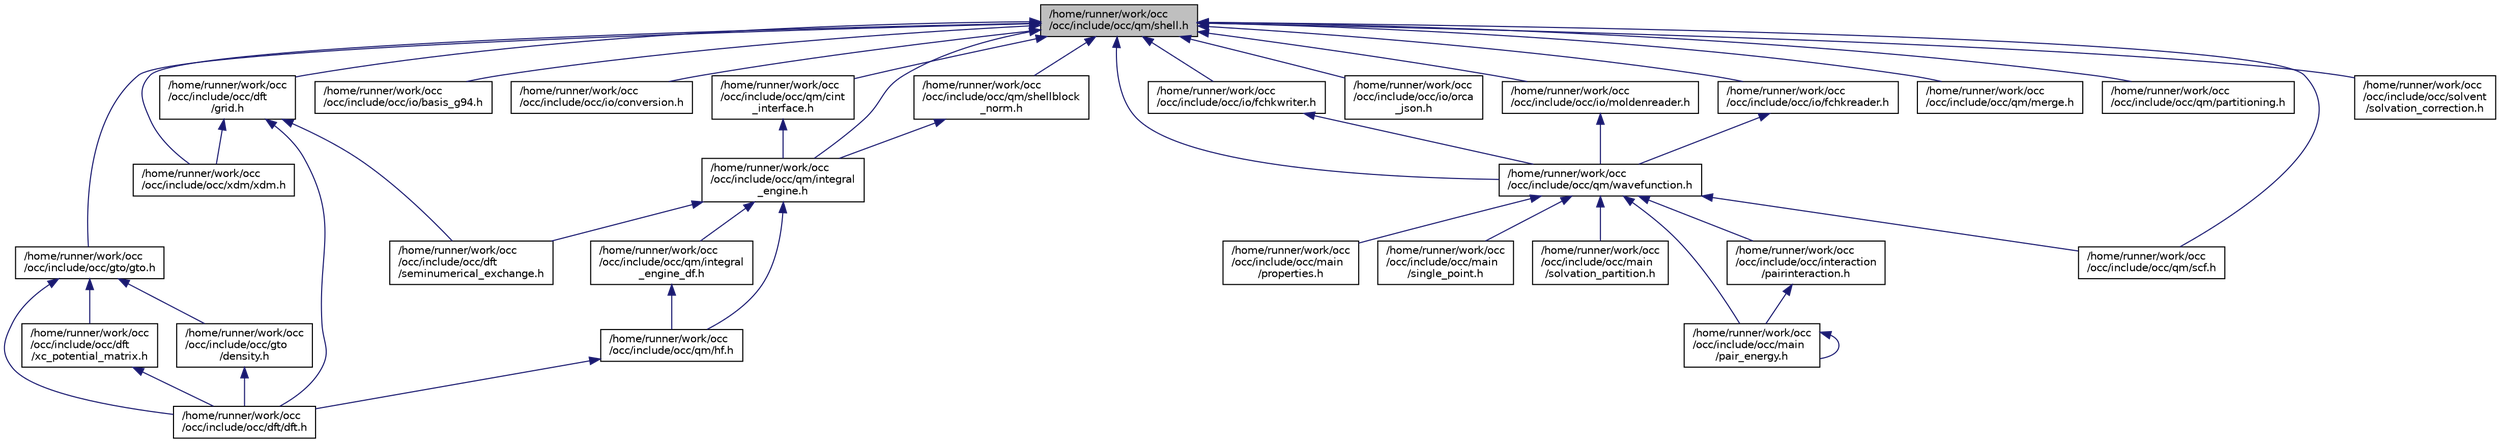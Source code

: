 digraph "/home/runner/work/occ/occ/include/occ/qm/shell.h"
{
 // LATEX_PDF_SIZE
  bgcolor="transparent";
  edge [fontname="Helvetica",fontsize="10",labelfontname="Helvetica",labelfontsize="10"];
  node [fontname="Helvetica",fontsize="10",shape=record];
  Node1 [label="/home/runner/work/occ\l/occ/include/occ/qm/shell.h",height=0.2,width=0.4,color="black", fillcolor="grey75", style="filled", fontcolor="black",tooltip=" "];
  Node1 -> Node2 [dir="back",color="midnightblue",fontsize="10",style="solid",fontname="Helvetica"];
  Node2 [label="/home/runner/work/occ\l/occ/include/occ/dft\l/grid.h",height=0.2,width=0.4,color="black",URL="$grid_8h.html",tooltip=" "];
  Node2 -> Node3 [dir="back",color="midnightblue",fontsize="10",style="solid",fontname="Helvetica"];
  Node3 [label="/home/runner/work/occ\l/occ/include/occ/dft/dft.h",height=0.2,width=0.4,color="black",URL="$dft_8h.html",tooltip=" "];
  Node2 -> Node4 [dir="back",color="midnightblue",fontsize="10",style="solid",fontname="Helvetica"];
  Node4 [label="/home/runner/work/occ\l/occ/include/occ/dft\l/seminumerical_exchange.h",height=0.2,width=0.4,color="black",URL="$seminumerical__exchange_8h.html",tooltip=" "];
  Node2 -> Node5 [dir="back",color="midnightblue",fontsize="10",style="solid",fontname="Helvetica"];
  Node5 [label="/home/runner/work/occ\l/occ/include/occ/xdm/xdm.h",height=0.2,width=0.4,color="black",URL="$xdm_8h.html",tooltip=" "];
  Node1 -> Node6 [dir="back",color="midnightblue",fontsize="10",style="solid",fontname="Helvetica"];
  Node6 [label="/home/runner/work/occ\l/occ/include/occ/gto/gto.h",height=0.2,width=0.4,color="black",URL="$gto_8h.html",tooltip=" "];
  Node6 -> Node3 [dir="back",color="midnightblue",fontsize="10",style="solid",fontname="Helvetica"];
  Node6 -> Node7 [dir="back",color="midnightblue",fontsize="10",style="solid",fontname="Helvetica"];
  Node7 [label="/home/runner/work/occ\l/occ/include/occ/dft\l/xc_potential_matrix.h",height=0.2,width=0.4,color="black",URL="$xc__potential__matrix_8h.html",tooltip=" "];
  Node7 -> Node3 [dir="back",color="midnightblue",fontsize="10",style="solid",fontname="Helvetica"];
  Node6 -> Node8 [dir="back",color="midnightblue",fontsize="10",style="solid",fontname="Helvetica"];
  Node8 [label="/home/runner/work/occ\l/occ/include/occ/gto\l/density.h",height=0.2,width=0.4,color="black",URL="$density_8h.html",tooltip=" "];
  Node8 -> Node3 [dir="back",color="midnightblue",fontsize="10",style="solid",fontname="Helvetica"];
  Node1 -> Node9 [dir="back",color="midnightblue",fontsize="10",style="solid",fontname="Helvetica"];
  Node9 [label="/home/runner/work/occ\l/occ/include/occ/io/basis_g94.h",height=0.2,width=0.4,color="black",URL="$basis__g94_8h.html",tooltip=" "];
  Node1 -> Node10 [dir="back",color="midnightblue",fontsize="10",style="solid",fontname="Helvetica"];
  Node10 [label="/home/runner/work/occ\l/occ/include/occ/io/conversion.h",height=0.2,width=0.4,color="black",URL="$conversion_8h.html",tooltip=" "];
  Node1 -> Node11 [dir="back",color="midnightblue",fontsize="10",style="solid",fontname="Helvetica"];
  Node11 [label="/home/runner/work/occ\l/occ/include/occ/io/fchkreader.h",height=0.2,width=0.4,color="black",URL="$fchkreader_8h.html",tooltip=" "];
  Node11 -> Node12 [dir="back",color="midnightblue",fontsize="10",style="solid",fontname="Helvetica"];
  Node12 [label="/home/runner/work/occ\l/occ/include/occ/qm/wavefunction.h",height=0.2,width=0.4,color="black",URL="$wavefunction_8h.html",tooltip=" "];
  Node12 -> Node13 [dir="back",color="midnightblue",fontsize="10",style="solid",fontname="Helvetica"];
  Node13 [label="/home/runner/work/occ\l/occ/include/occ/interaction\l/pairinteraction.h",height=0.2,width=0.4,color="black",URL="$pairinteraction_8h.html",tooltip=" "];
  Node13 -> Node14 [dir="back",color="midnightblue",fontsize="10",style="solid",fontname="Helvetica"];
  Node14 [label="/home/runner/work/occ\l/occ/include/occ/main\l/pair_energy.h",height=0.2,width=0.4,color="black",URL="$pair__energy_8h.html",tooltip=" "];
  Node14 -> Node14 [dir="back",color="midnightblue",fontsize="10",style="solid",fontname="Helvetica"];
  Node12 -> Node14 [dir="back",color="midnightblue",fontsize="10",style="solid",fontname="Helvetica"];
  Node12 -> Node15 [dir="back",color="midnightblue",fontsize="10",style="solid",fontname="Helvetica"];
  Node15 [label="/home/runner/work/occ\l/occ/include/occ/main\l/properties.h",height=0.2,width=0.4,color="black",URL="$properties_8h.html",tooltip=" "];
  Node12 -> Node16 [dir="back",color="midnightblue",fontsize="10",style="solid",fontname="Helvetica"];
  Node16 [label="/home/runner/work/occ\l/occ/include/occ/main\l/single_point.h",height=0.2,width=0.4,color="black",URL="$single__point_8h.html",tooltip=" "];
  Node12 -> Node17 [dir="back",color="midnightblue",fontsize="10",style="solid",fontname="Helvetica"];
  Node17 [label="/home/runner/work/occ\l/occ/include/occ/main\l/solvation_partition.h",height=0.2,width=0.4,color="black",URL="$solvation__partition_8h.html",tooltip=" "];
  Node12 -> Node18 [dir="back",color="midnightblue",fontsize="10",style="solid",fontname="Helvetica"];
  Node18 [label="/home/runner/work/occ\l/occ/include/occ/qm/scf.h",height=0.2,width=0.4,color="black",URL="$scf_8h.html",tooltip=" "];
  Node1 -> Node19 [dir="back",color="midnightblue",fontsize="10",style="solid",fontname="Helvetica"];
  Node19 [label="/home/runner/work/occ\l/occ/include/occ/io/fchkwriter.h",height=0.2,width=0.4,color="black",URL="$fchkwriter_8h.html",tooltip=" "];
  Node19 -> Node12 [dir="back",color="midnightblue",fontsize="10",style="solid",fontname="Helvetica"];
  Node1 -> Node20 [dir="back",color="midnightblue",fontsize="10",style="solid",fontname="Helvetica"];
  Node20 [label="/home/runner/work/occ\l/occ/include/occ/io/moldenreader.h",height=0.2,width=0.4,color="black",URL="$moldenreader_8h.html",tooltip=" "];
  Node20 -> Node12 [dir="back",color="midnightblue",fontsize="10",style="solid",fontname="Helvetica"];
  Node1 -> Node21 [dir="back",color="midnightblue",fontsize="10",style="solid",fontname="Helvetica"];
  Node21 [label="/home/runner/work/occ\l/occ/include/occ/io/orca\l_json.h",height=0.2,width=0.4,color="black",URL="$orca__json_8h.html",tooltip=" "];
  Node1 -> Node22 [dir="back",color="midnightblue",fontsize="10",style="solid",fontname="Helvetica"];
  Node22 [label="/home/runner/work/occ\l/occ/include/occ/qm/cint\l_interface.h",height=0.2,width=0.4,color="black",URL="$cint__interface_8h.html",tooltip=" "];
  Node22 -> Node23 [dir="back",color="midnightblue",fontsize="10",style="solid",fontname="Helvetica"];
  Node23 [label="/home/runner/work/occ\l/occ/include/occ/qm/integral\l_engine.h",height=0.2,width=0.4,color="black",URL="$integral__engine_8h.html",tooltip=" "];
  Node23 -> Node4 [dir="back",color="midnightblue",fontsize="10",style="solid",fontname="Helvetica"];
  Node23 -> Node24 [dir="back",color="midnightblue",fontsize="10",style="solid",fontname="Helvetica"];
  Node24 [label="/home/runner/work/occ\l/occ/include/occ/qm/hf.h",height=0.2,width=0.4,color="black",URL="$hf_8h.html",tooltip=" "];
  Node24 -> Node3 [dir="back",color="midnightblue",fontsize="10",style="solid",fontname="Helvetica"];
  Node23 -> Node25 [dir="back",color="midnightblue",fontsize="10",style="solid",fontname="Helvetica"];
  Node25 [label="/home/runner/work/occ\l/occ/include/occ/qm/integral\l_engine_df.h",height=0.2,width=0.4,color="black",URL="$integral__engine__df_8h.html",tooltip=" "];
  Node25 -> Node24 [dir="back",color="midnightblue",fontsize="10",style="solid",fontname="Helvetica"];
  Node1 -> Node23 [dir="back",color="midnightblue",fontsize="10",style="solid",fontname="Helvetica"];
  Node1 -> Node26 [dir="back",color="midnightblue",fontsize="10",style="solid",fontname="Helvetica"];
  Node26 [label="/home/runner/work/occ\l/occ/include/occ/qm/merge.h",height=0.2,width=0.4,color="black",URL="$merge_8h.html",tooltip=" "];
  Node1 -> Node27 [dir="back",color="midnightblue",fontsize="10",style="solid",fontname="Helvetica"];
  Node27 [label="/home/runner/work/occ\l/occ/include/occ/qm/partitioning.h",height=0.2,width=0.4,color="black",URL="$partitioning_8h.html",tooltip=" "];
  Node1 -> Node18 [dir="back",color="midnightblue",fontsize="10",style="solid",fontname="Helvetica"];
  Node1 -> Node28 [dir="back",color="midnightblue",fontsize="10",style="solid",fontname="Helvetica"];
  Node28 [label="/home/runner/work/occ\l/occ/include/occ/qm/shellblock\l_norm.h",height=0.2,width=0.4,color="black",URL="$shellblock__norm_8h.html",tooltip=" "];
  Node28 -> Node23 [dir="back",color="midnightblue",fontsize="10",style="solid",fontname="Helvetica"];
  Node1 -> Node12 [dir="back",color="midnightblue",fontsize="10",style="solid",fontname="Helvetica"];
  Node1 -> Node29 [dir="back",color="midnightblue",fontsize="10",style="solid",fontname="Helvetica"];
  Node29 [label="/home/runner/work/occ\l/occ/include/occ/solvent\l/solvation_correction.h",height=0.2,width=0.4,color="black",URL="$solvation__correction_8h.html",tooltip=" "];
  Node1 -> Node5 [dir="back",color="midnightblue",fontsize="10",style="solid",fontname="Helvetica"];
}
